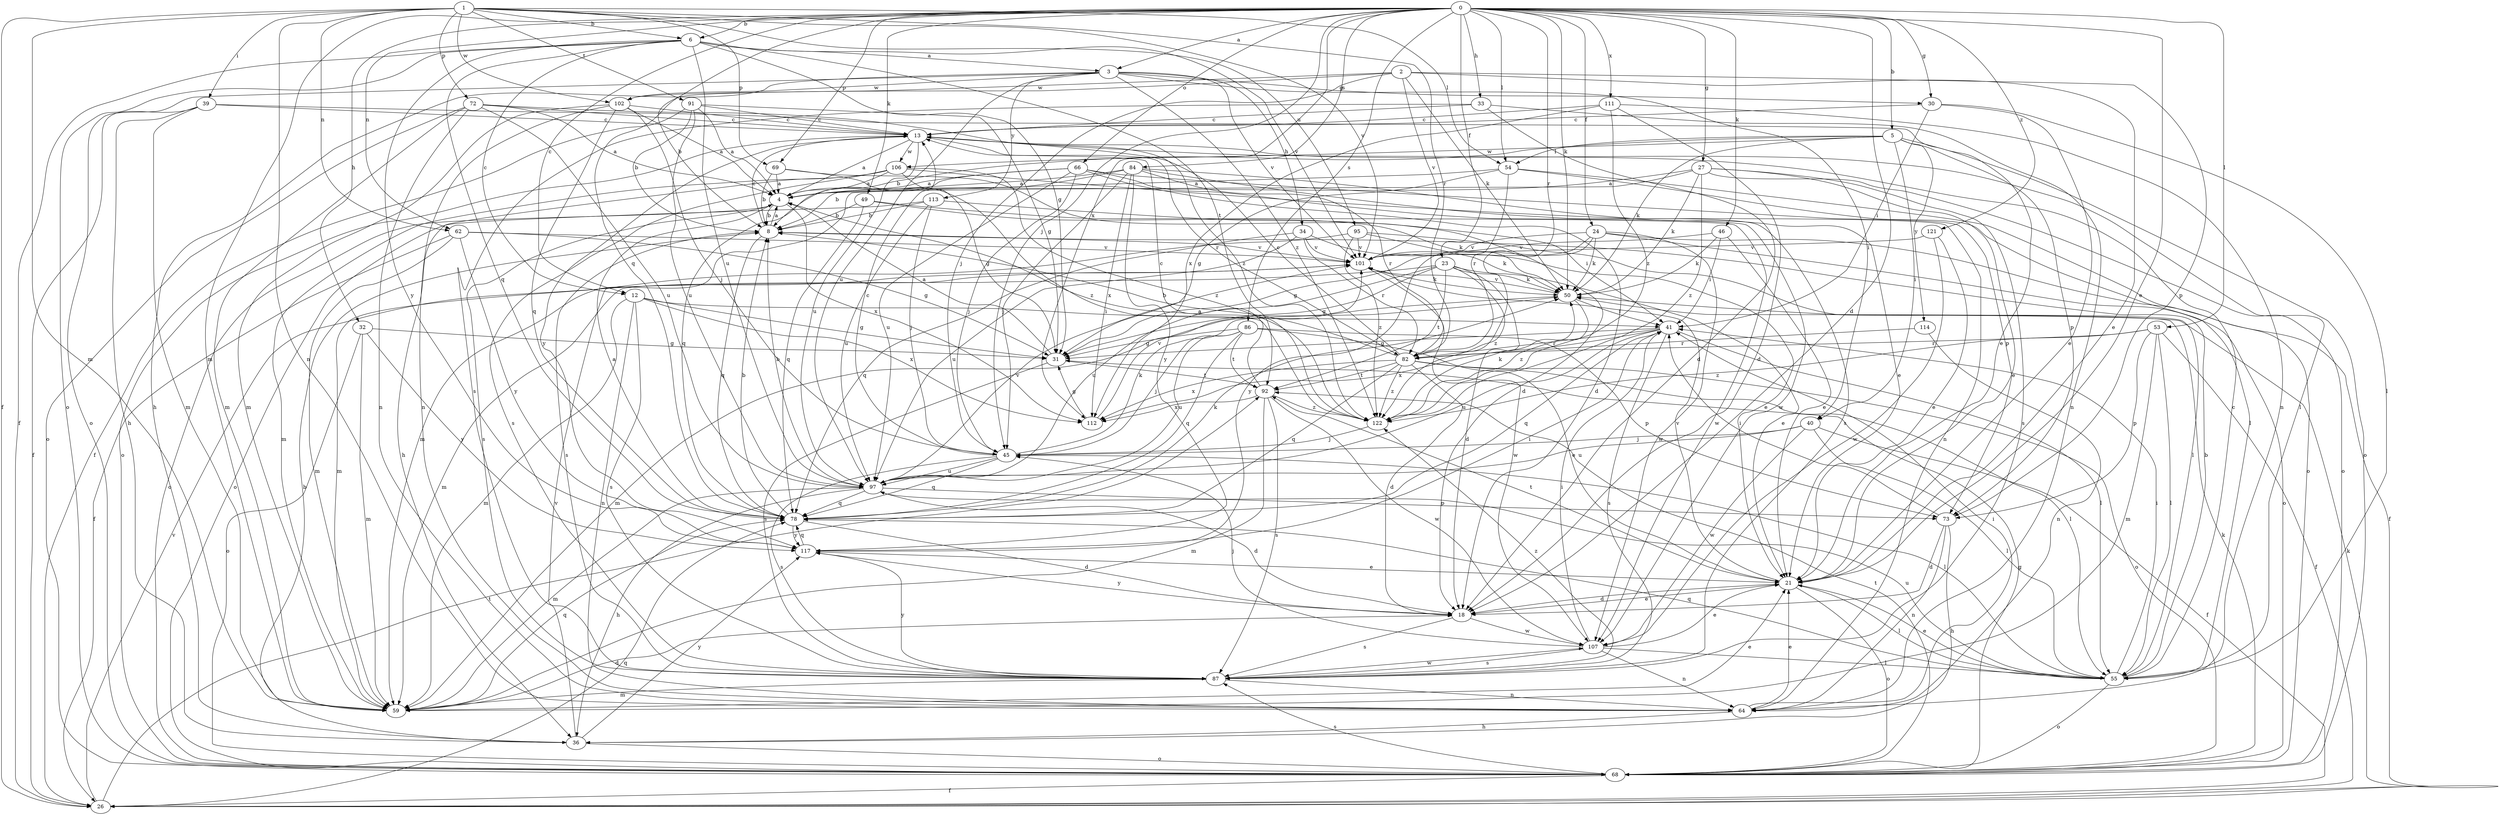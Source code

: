 strict digraph  {
0;
1;
2;
3;
4;
5;
6;
8;
12;
13;
18;
21;
23;
24;
26;
27;
30;
31;
32;
33;
34;
36;
39;
40;
41;
45;
46;
49;
50;
53;
54;
55;
59;
62;
64;
66;
68;
69;
72;
73;
78;
82;
84;
86;
87;
91;
92;
95;
97;
101;
102;
106;
107;
111;
112;
113;
114;
117;
121;
122;
0 -> 3  [label=a];
0 -> 5  [label=b];
0 -> 6  [label=b];
0 -> 12  [label=c];
0 -> 18  [label=d];
0 -> 21  [label=e];
0 -> 23  [label=f];
0 -> 24  [label=f];
0 -> 27  [label=g];
0 -> 30  [label=g];
0 -> 32  [label=h];
0 -> 33  [label=h];
0 -> 45  [label=j];
0 -> 46  [label=k];
0 -> 49  [label=k];
0 -> 50  [label=k];
0 -> 53  [label=l];
0 -> 54  [label=l];
0 -> 59  [label=m];
0 -> 62  [label=n];
0 -> 66  [label=o];
0 -> 69  [label=p];
0 -> 78  [label=q];
0 -> 82  [label=r];
0 -> 84  [label=s];
0 -> 86  [label=s];
0 -> 111  [label=x];
0 -> 112  [label=x];
0 -> 121  [label=z];
1 -> 6  [label=b];
1 -> 26  [label=f];
1 -> 39  [label=i];
1 -> 54  [label=l];
1 -> 59  [label=m];
1 -> 62  [label=n];
1 -> 64  [label=n];
1 -> 69  [label=p];
1 -> 72  [label=p];
1 -> 82  [label=r];
1 -> 91  [label=t];
1 -> 95  [label=u];
1 -> 101  [label=v];
1 -> 102  [label=w];
2 -> 8  [label=b];
2 -> 21  [label=e];
2 -> 45  [label=j];
2 -> 50  [label=k];
2 -> 73  [label=p];
2 -> 101  [label=v];
2 -> 102  [label=w];
3 -> 30  [label=g];
3 -> 34  [label=h];
3 -> 36  [label=h];
3 -> 40  [label=i];
3 -> 68  [label=o];
3 -> 97  [label=u];
3 -> 101  [label=v];
3 -> 102  [label=w];
3 -> 113  [label=y];
3 -> 122  [label=z];
4 -> 8  [label=b];
4 -> 68  [label=o];
4 -> 87  [label=s];
4 -> 112  [label=x];
5 -> 8  [label=b];
5 -> 40  [label=i];
5 -> 50  [label=k];
5 -> 54  [label=l];
5 -> 68  [label=o];
5 -> 73  [label=p];
5 -> 106  [label=w];
5 -> 114  [label=y];
6 -> 3  [label=a];
6 -> 12  [label=c];
6 -> 26  [label=f];
6 -> 31  [label=g];
6 -> 68  [label=o];
6 -> 78  [label=q];
6 -> 92  [label=t];
6 -> 97  [label=u];
6 -> 101  [label=v];
6 -> 117  [label=y];
8 -> 4  [label=a];
8 -> 13  [label=c];
8 -> 78  [label=q];
8 -> 87  [label=s];
8 -> 101  [label=v];
12 -> 31  [label=g];
12 -> 41  [label=i];
12 -> 59  [label=m];
12 -> 64  [label=n];
12 -> 87  [label=s];
12 -> 112  [label=x];
13 -> 4  [label=a];
13 -> 55  [label=l];
13 -> 68  [label=o];
13 -> 82  [label=r];
13 -> 97  [label=u];
13 -> 106  [label=w];
13 -> 117  [label=y];
18 -> 21  [label=e];
18 -> 87  [label=s];
18 -> 107  [label=w];
18 -> 117  [label=y];
21 -> 18  [label=d];
21 -> 55  [label=l];
21 -> 68  [label=o];
21 -> 92  [label=t];
21 -> 101  [label=v];
23 -> 18  [label=d];
23 -> 21  [label=e];
23 -> 31  [label=g];
23 -> 50  [label=k];
23 -> 59  [label=m];
23 -> 92  [label=t];
23 -> 97  [label=u];
23 -> 122  [label=z];
24 -> 26  [label=f];
24 -> 31  [label=g];
24 -> 50  [label=k];
24 -> 68  [label=o];
24 -> 101  [label=v];
24 -> 107  [label=w];
24 -> 117  [label=y];
26 -> 50  [label=k];
26 -> 78  [label=q];
26 -> 92  [label=t];
26 -> 101  [label=v];
27 -> 4  [label=a];
27 -> 21  [label=e];
27 -> 50  [label=k];
27 -> 59  [label=m];
27 -> 68  [label=o];
27 -> 87  [label=s];
27 -> 122  [label=z];
30 -> 13  [label=c];
30 -> 21  [label=e];
30 -> 41  [label=i];
30 -> 55  [label=l];
31 -> 4  [label=a];
31 -> 87  [label=s];
31 -> 92  [label=t];
32 -> 31  [label=g];
32 -> 59  [label=m];
32 -> 68  [label=o];
32 -> 117  [label=y];
33 -> 13  [label=c];
33 -> 18  [label=d];
33 -> 64  [label=n];
33 -> 87  [label=s];
34 -> 21  [label=e];
34 -> 78  [label=q];
34 -> 82  [label=r];
34 -> 97  [label=u];
34 -> 101  [label=v];
36 -> 8  [label=b];
36 -> 68  [label=o];
36 -> 101  [label=v];
36 -> 117  [label=y];
39 -> 13  [label=c];
39 -> 21  [label=e];
39 -> 26  [label=f];
39 -> 36  [label=h];
39 -> 59  [label=m];
40 -> 26  [label=f];
40 -> 45  [label=j];
40 -> 55  [label=l];
40 -> 97  [label=u];
40 -> 107  [label=w];
41 -> 31  [label=g];
41 -> 55  [label=l];
41 -> 78  [label=q];
41 -> 82  [label=r];
41 -> 87  [label=s];
41 -> 97  [label=u];
41 -> 112  [label=x];
45 -> 13  [label=c];
45 -> 50  [label=k];
45 -> 55  [label=l];
45 -> 78  [label=q];
45 -> 87  [label=s];
45 -> 97  [label=u];
46 -> 21  [label=e];
46 -> 41  [label=i];
46 -> 50  [label=k];
46 -> 101  [label=v];
49 -> 8  [label=b];
49 -> 50  [label=k];
49 -> 78  [label=q];
49 -> 107  [label=w];
50 -> 41  [label=i];
50 -> 59  [label=m];
50 -> 101  [label=v];
50 -> 122  [label=z];
53 -> 26  [label=f];
53 -> 55  [label=l];
53 -> 59  [label=m];
53 -> 73  [label=p];
53 -> 82  [label=r];
53 -> 122  [label=z];
54 -> 4  [label=a];
54 -> 31  [label=g];
54 -> 55  [label=l];
54 -> 68  [label=o];
54 -> 82  [label=r];
55 -> 8  [label=b];
55 -> 13  [label=c];
55 -> 21  [label=e];
55 -> 41  [label=i];
55 -> 68  [label=o];
55 -> 78  [label=q];
55 -> 97  [label=u];
59 -> 18  [label=d];
59 -> 21  [label=e];
59 -> 78  [label=q];
62 -> 26  [label=f];
62 -> 31  [label=g];
62 -> 59  [label=m];
62 -> 101  [label=v];
62 -> 117  [label=y];
64 -> 21  [label=e];
64 -> 36  [label=h];
64 -> 41  [label=i];
66 -> 4  [label=a];
66 -> 18  [label=d];
66 -> 45  [label=j];
66 -> 73  [label=p];
66 -> 78  [label=q];
66 -> 97  [label=u];
66 -> 107  [label=w];
68 -> 26  [label=f];
68 -> 31  [label=g];
68 -> 50  [label=k];
68 -> 87  [label=s];
68 -> 92  [label=t];
69 -> 4  [label=a];
69 -> 8  [label=b];
69 -> 18  [label=d];
69 -> 122  [label=z];
72 -> 4  [label=a];
72 -> 13  [label=c];
72 -> 59  [label=m];
72 -> 64  [label=n];
72 -> 68  [label=o];
72 -> 97  [label=u];
72 -> 122  [label=z];
73 -> 18  [label=d];
73 -> 36  [label=h];
73 -> 41  [label=i];
73 -> 64  [label=n];
78 -> 4  [label=a];
78 -> 8  [label=b];
78 -> 18  [label=d];
78 -> 50  [label=k];
78 -> 117  [label=y];
82 -> 8  [label=b];
82 -> 13  [label=c];
82 -> 18  [label=d];
82 -> 55  [label=l];
82 -> 68  [label=o];
82 -> 78  [label=q];
82 -> 92  [label=t];
82 -> 112  [label=x];
82 -> 122  [label=z];
84 -> 4  [label=a];
84 -> 8  [label=b];
84 -> 21  [label=e];
84 -> 45  [label=j];
84 -> 82  [label=r];
84 -> 87  [label=s];
84 -> 112  [label=x];
84 -> 117  [label=y];
86 -> 21  [label=e];
86 -> 31  [label=g];
86 -> 45  [label=j];
86 -> 73  [label=p];
86 -> 78  [label=q];
86 -> 92  [label=t];
86 -> 97  [label=u];
87 -> 59  [label=m];
87 -> 64  [label=n];
87 -> 107  [label=w];
87 -> 117  [label=y];
87 -> 122  [label=z];
91 -> 4  [label=a];
91 -> 8  [label=b];
91 -> 13  [label=c];
91 -> 26  [label=f];
91 -> 31  [label=g];
91 -> 97  [label=u];
92 -> 13  [label=c];
92 -> 59  [label=m];
92 -> 87  [label=s];
92 -> 107  [label=w];
92 -> 112  [label=x];
92 -> 122  [label=z];
95 -> 50  [label=k];
95 -> 55  [label=l];
95 -> 59  [label=m];
95 -> 101  [label=v];
95 -> 122  [label=z];
97 -> 8  [label=b];
97 -> 18  [label=d];
97 -> 36  [label=h];
97 -> 59  [label=m];
97 -> 73  [label=p];
97 -> 78  [label=q];
97 -> 101  [label=v];
101 -> 50  [label=k];
101 -> 107  [label=w];
102 -> 4  [label=a];
102 -> 13  [label=c];
102 -> 45  [label=j];
102 -> 59  [label=m];
102 -> 64  [label=n];
102 -> 78  [label=q];
106 -> 4  [label=a];
106 -> 31  [label=g];
106 -> 36  [label=h];
106 -> 59  [label=m];
106 -> 64  [label=n];
106 -> 87  [label=s];
106 -> 122  [label=z];
107 -> 21  [label=e];
107 -> 41  [label=i];
107 -> 45  [label=j];
107 -> 55  [label=l];
107 -> 64  [label=n];
107 -> 87  [label=s];
111 -> 13  [label=c];
111 -> 18  [label=d];
111 -> 64  [label=n];
111 -> 112  [label=x];
111 -> 122  [label=z];
112 -> 31  [label=g];
112 -> 101  [label=v];
113 -> 8  [label=b];
113 -> 41  [label=i];
113 -> 45  [label=j];
113 -> 68  [label=o];
113 -> 97  [label=u];
114 -> 64  [label=n];
114 -> 82  [label=r];
117 -> 21  [label=e];
117 -> 41  [label=i];
117 -> 78  [label=q];
121 -> 21  [label=e];
121 -> 101  [label=v];
121 -> 107  [label=w];
122 -> 4  [label=a];
122 -> 45  [label=j];
122 -> 50  [label=k];
}
